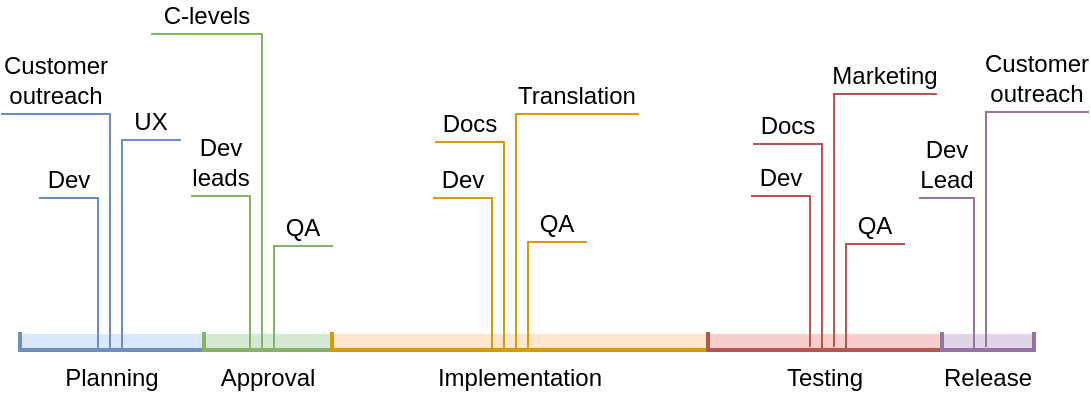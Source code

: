 <mxfile version="24.9.2">
  <diagram id="PKRWb5A7ruBY07yZ8ys0" name="Page-1">
    <mxGraphModel dx="1176" dy="773" grid="0" gridSize="10" guides="1" tooltips="1" connect="1" arrows="1" fold="1" page="1" pageScale="1" pageWidth="1169" pageHeight="827" math="0" shadow="0">
      <root>
        <mxCell id="0" />
        <mxCell id="1" parent="0" />
        <mxCell id="sa3Q6PPfzVvc455tmy0R-1" value="Planning" style="shape=partialRectangle;whiteSpace=wrap;html=1;bottom=1;right=1;left=1;top=0;fillColor=#dae8fc;routingCenterX=-0.5;shadow=0;dashed=0;labelBackgroundColor=default;strokeColor=#6c8ebf;strokeWidth=2;fontFamily=Helvetica;fontSize=12;labelPosition=center;verticalLabelPosition=bottom;align=center;verticalAlign=top;" parent="1" vertex="1">
          <mxGeometry x="164" y="280" width="92" height="8" as="geometry" />
        </mxCell>
        <mxCell id="sa3Q6PPfzVvc455tmy0R-2" value="Approval" style="shape=partialRectangle;whiteSpace=wrap;html=1;bottom=1;right=1;left=1;top=0;fillColor=#d5e8d4;routingCenterX=-0.5;shadow=0;dashed=0;labelBackgroundColor=default;strokeColor=#82b366;strokeWidth=2;fontFamily=Helvetica;fontSize=12;labelPosition=center;verticalLabelPosition=bottom;align=center;verticalAlign=top;" parent="1" vertex="1">
          <mxGeometry x="256" y="280" width="64" height="8" as="geometry" />
        </mxCell>
        <mxCell id="sa3Q6PPfzVvc455tmy0R-3" value="Implementation" style="shape=partialRectangle;whiteSpace=wrap;html=1;bottom=1;right=1;left=1;top=0;fillColor=#ffe6cc;routingCenterX=-0.5;shadow=0;dashed=0;labelBackgroundColor=default;strokeColor=#d79b00;strokeWidth=2;fontFamily=Helvetica;fontSize=12;labelPosition=center;verticalLabelPosition=bottom;align=center;verticalAlign=top;" parent="1" vertex="1">
          <mxGeometry x="320" y="280" width="188" height="8" as="geometry" />
        </mxCell>
        <mxCell id="sa3Q6PPfzVvc455tmy0R-4" value="Testing" style="shape=partialRectangle;whiteSpace=wrap;html=1;bottom=1;right=1;left=1;top=0;fillColor=#f8cecc;routingCenterX=-0.5;shadow=0;dashed=0;labelBackgroundColor=default;strokeColor=#b85450;strokeWidth=2;fontFamily=Helvetica;fontSize=12;verticalAlign=top;labelPosition=center;verticalLabelPosition=bottom;align=center;" parent="1" vertex="1">
          <mxGeometry x="508" y="280" width="117" height="8" as="geometry" />
        </mxCell>
        <mxCell id="sa3Q6PPfzVvc455tmy0R-5" value="Release" style="shape=partialRectangle;whiteSpace=wrap;html=1;bottom=1;right=1;left=1;top=0;fillColor=#e1d5e7;routingCenterX=-0.5;shadow=0;dashed=0;labelBackgroundColor=default;strokeColor=#9673a6;strokeWidth=2;fontFamily=Helvetica;fontSize=12;labelPosition=center;verticalLabelPosition=bottom;align=center;verticalAlign=top;" parent="1" vertex="1">
          <mxGeometry x="625" y="280" width="46" height="8" as="geometry" />
        </mxCell>
        <mxCell id="sa3Q6PPfzVvc455tmy0R-6" value="Customer outreach" style="shape=partialRectangle;whiteSpace=wrap;html=1;bottom=0;right=0;fillColor=none;direction=south;labelPosition=center;verticalLabelPosition=top;align=center;verticalAlign=bottom;strokeColor=#6c8ebf;" parent="1" vertex="1">
          <mxGeometry x="155" y="170" width="54" height="117" as="geometry" />
        </mxCell>
        <mxCell id="sa3Q6PPfzVvc455tmy0R-7" value="C-levels" style="shape=partialRectangle;whiteSpace=wrap;html=1;bottom=0;right=0;fillColor=none;direction=south;labelPosition=center;verticalLabelPosition=top;align=center;verticalAlign=bottom;strokeColor=#82b366;flipH=0;" parent="1" vertex="1">
          <mxGeometry x="230" y="130" width="55" height="158" as="geometry" />
        </mxCell>
        <mxCell id="sa3Q6PPfzVvc455tmy0R-8" value="UX" style="shape=partialRectangle;whiteSpace=wrap;html=1;bottom=0;right=0;fillColor=none;direction=south;labelPosition=center;verticalLabelPosition=top;align=center;verticalAlign=bottom;strokeColor=#6c8ebf;flipH=1;" parent="1" vertex="1">
          <mxGeometry x="215" y="183" width="29" height="104" as="geometry" />
        </mxCell>
        <mxCell id="sa3Q6PPfzVvc455tmy0R-9" value="Dev " style="shape=partialRectangle;whiteSpace=wrap;html=1;bottom=0;right=0;fillColor=none;direction=south;labelPosition=center;verticalLabelPosition=top;align=center;verticalAlign=bottom;strokeColor=#6c8ebf;flipH=0;" parent="1" vertex="1">
          <mxGeometry x="174" y="212" width="29" height="75" as="geometry" />
        </mxCell>
        <mxCell id="sa3Q6PPfzVvc455tmy0R-10" value="Dev leads" style="shape=partialRectangle;whiteSpace=wrap;html=1;bottom=0;right=0;fillColor=none;direction=south;labelPosition=center;verticalLabelPosition=top;align=center;verticalAlign=bottom;strokeColor=#82b366;flipH=0;" parent="1" vertex="1">
          <mxGeometry x="250" y="211" width="29" height="76" as="geometry" />
        </mxCell>
        <mxCell id="sa3Q6PPfzVvc455tmy0R-11" value="QA" style="shape=partialRectangle;whiteSpace=wrap;html=1;bottom=0;right=0;fillColor=none;direction=south;labelPosition=center;verticalLabelPosition=top;align=center;verticalAlign=bottom;strokeColor=#82b366;flipH=1;" parent="1" vertex="1">
          <mxGeometry x="291" y="236" width="29" height="52" as="geometry" />
        </mxCell>
        <mxCell id="sa3Q6PPfzVvc455tmy0R-12" value="Docs" style="shape=partialRectangle;whiteSpace=wrap;html=1;bottom=0;right=0;fillColor=none;direction=south;labelPosition=center;verticalLabelPosition=top;align=center;verticalAlign=bottom;strokeColor=#d79b00;flipH=0;" parent="1" vertex="1">
          <mxGeometry x="372" y="184" width="34" height="103" as="geometry" />
        </mxCell>
        <mxCell id="sa3Q6PPfzVvc455tmy0R-13" value="Marketing" style="shape=partialRectangle;whiteSpace=wrap;html=1;bottom=0;right=0;fillColor=none;direction=south;labelPosition=center;verticalLabelPosition=top;align=center;verticalAlign=bottom;strokeColor=#b85450;flipH=1;" parent="1" vertex="1">
          <mxGeometry x="571" y="160" width="51" height="126" as="geometry" />
        </mxCell>
        <mxCell id="sa3Q6PPfzVvc455tmy0R-14" value="Translation" style="shape=partialRectangle;whiteSpace=wrap;html=1;bottom=0;right=0;fillColor=none;direction=south;labelPosition=center;verticalLabelPosition=top;align=center;verticalAlign=bottom;strokeColor=#d79b00;flipH=1;" parent="1" vertex="1">
          <mxGeometry x="412" y="170" width="61" height="117" as="geometry" />
        </mxCell>
        <mxCell id="sa3Q6PPfzVvc455tmy0R-15" value="Dev " style="shape=partialRectangle;whiteSpace=wrap;html=1;bottom=0;right=0;fillColor=none;direction=south;labelPosition=center;verticalLabelPosition=top;align=center;verticalAlign=bottom;strokeColor=#d79b00;flipH=0;" parent="1" vertex="1">
          <mxGeometry x="371" y="212" width="29" height="75" as="geometry" />
        </mxCell>
        <mxCell id="sa3Q6PPfzVvc455tmy0R-16" value="QA" style="shape=partialRectangle;whiteSpace=wrap;html=1;bottom=0;right=0;fillColor=none;direction=south;labelPosition=center;verticalLabelPosition=top;align=center;verticalAlign=bottom;strokeColor=#d79b00;flipH=1;" parent="1" vertex="1">
          <mxGeometry x="418" y="234" width="29" height="53" as="geometry" />
        </mxCell>
        <mxCell id="sa3Q6PPfzVvc455tmy0R-17" value="QA" style="shape=partialRectangle;whiteSpace=wrap;html=1;bottom=0;right=0;fillColor=none;direction=south;labelPosition=center;verticalLabelPosition=top;align=center;verticalAlign=bottom;strokeColor=#b85450;flipH=1;" parent="1" vertex="1">
          <mxGeometry x="577" y="235" width="29" height="53" as="geometry" />
        </mxCell>
        <mxCell id="sa3Q6PPfzVvc455tmy0R-18" value="Docs" style="shape=partialRectangle;whiteSpace=wrap;html=1;bottom=0;right=0;fillColor=none;direction=south;labelPosition=center;verticalLabelPosition=top;align=center;verticalAlign=bottom;strokeColor=#b85450;flipH=0;" parent="1" vertex="1">
          <mxGeometry x="531" y="185" width="34" height="103" as="geometry" />
        </mxCell>
        <mxCell id="sa3Q6PPfzVvc455tmy0R-19" value="Dev " style="shape=partialRectangle;whiteSpace=wrap;html=1;bottom=0;right=0;fillColor=none;direction=south;labelPosition=center;verticalLabelPosition=top;align=center;verticalAlign=bottom;strokeColor=#b85450;flipH=0;" parent="1" vertex="1">
          <mxGeometry x="530" y="211" width="29" height="75" as="geometry" />
        </mxCell>
        <mxCell id="sa3Q6PPfzVvc455tmy0R-20" value="Dev Lead" style="shape=partialRectangle;whiteSpace=wrap;html=1;bottom=0;right=0;fillColor=none;direction=south;labelPosition=center;verticalLabelPosition=top;align=center;verticalAlign=bottom;strokeColor=#9673a6;flipH=0;" parent="1" vertex="1">
          <mxGeometry x="614" y="212" width="27" height="75" as="geometry" />
        </mxCell>
        <mxCell id="sa3Q6PPfzVvc455tmy0R-21" value="Customer outreach" style="shape=partialRectangle;whiteSpace=wrap;html=1;bottom=0;right=0;fillColor=none;direction=south;labelPosition=center;verticalLabelPosition=top;align=center;verticalAlign=bottom;strokeColor=#9673a6;flipH=1;" parent="1" vertex="1">
          <mxGeometry x="647" y="169" width="51" height="117" as="geometry" />
        </mxCell>
      </root>
    </mxGraphModel>
  </diagram>
</mxfile>
